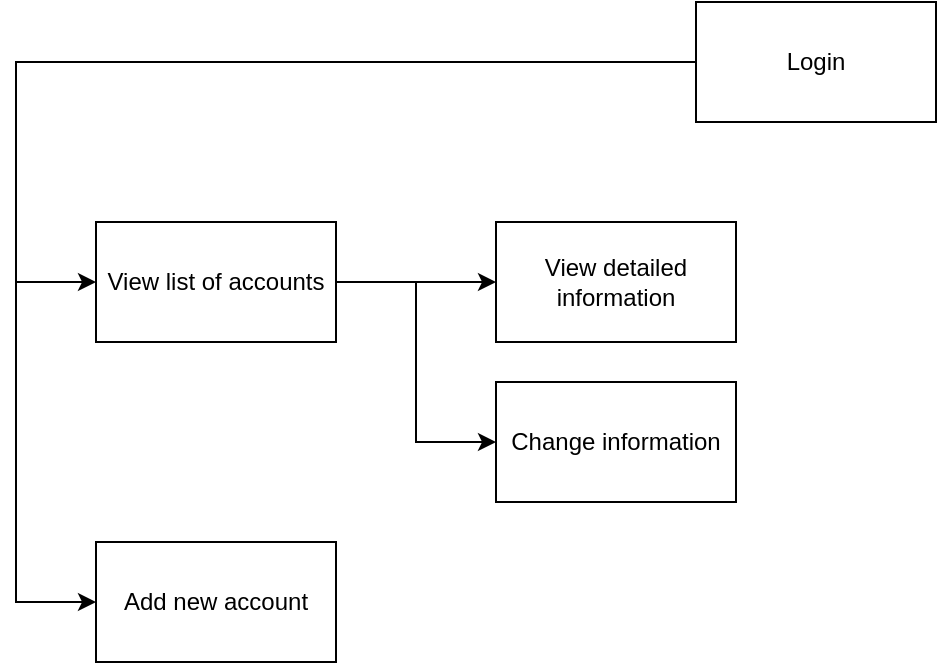 <mxfile version="21.6.6" type="github">
  <diagram name="Page-1" id="8Yc7ZTddkh-oBfE4t_QS">
    <mxGraphModel dx="1199" dy="634" grid="1" gridSize="10" guides="1" tooltips="1" connect="1" arrows="1" fold="1" page="1" pageScale="1" pageWidth="3300" pageHeight="4681" math="0" shadow="0">
      <root>
        <mxCell id="0" />
        <mxCell id="1" parent="0" />
        <mxCell id="1wuQYx5IU5zOUDxHm1Un-1" value="Login" style="rounded=0;whiteSpace=wrap;html=1;" vertex="1" parent="1">
          <mxGeometry x="500" y="130" width="120" height="60" as="geometry" />
        </mxCell>
        <mxCell id="1wuQYx5IU5zOUDxHm1Un-2" value="View list of accounts" style="rounded=0;whiteSpace=wrap;html=1;" vertex="1" parent="1">
          <mxGeometry x="200" y="240" width="120" height="60" as="geometry" />
        </mxCell>
        <mxCell id="1wuQYx5IU5zOUDxHm1Un-3" value="Add new account" style="rounded=0;whiteSpace=wrap;html=1;" vertex="1" parent="1">
          <mxGeometry x="200" y="400" width="120" height="60" as="geometry" />
        </mxCell>
        <mxCell id="1wuQYx5IU5zOUDxHm1Un-4" value="View detailed information" style="rounded=0;whiteSpace=wrap;html=1;" vertex="1" parent="1">
          <mxGeometry x="400" y="240" width="120" height="60" as="geometry" />
        </mxCell>
        <mxCell id="1wuQYx5IU5zOUDxHm1Un-5" value="Change information" style="rounded=0;whiteSpace=wrap;html=1;" vertex="1" parent="1">
          <mxGeometry x="400" y="320" width="120" height="60" as="geometry" />
        </mxCell>
        <mxCell id="1wuQYx5IU5zOUDxHm1Un-6" value="" style="endArrow=classic;html=1;rounded=0;exitX=0;exitY=0.5;exitDx=0;exitDy=0;entryX=0;entryY=0.5;entryDx=0;entryDy=0;" edge="1" parent="1" source="1wuQYx5IU5zOUDxHm1Un-1" target="1wuQYx5IU5zOUDxHm1Un-3">
          <mxGeometry width="50" height="50" relative="1" as="geometry">
            <mxPoint x="350" y="140" as="sourcePoint" />
            <mxPoint x="160" y="430" as="targetPoint" />
            <Array as="points">
              <mxPoint x="160" y="160" />
              <mxPoint x="160" y="430" />
            </Array>
          </mxGeometry>
        </mxCell>
        <mxCell id="1wuQYx5IU5zOUDxHm1Un-7" value="" style="endArrow=classic;html=1;rounded=0;entryX=0;entryY=0.5;entryDx=0;entryDy=0;" edge="1" parent="1" target="1wuQYx5IU5zOUDxHm1Un-2">
          <mxGeometry width="50" height="50" relative="1" as="geometry">
            <mxPoint x="160" y="270" as="sourcePoint" />
            <mxPoint x="140" y="240" as="targetPoint" />
          </mxGeometry>
        </mxCell>
        <mxCell id="1wuQYx5IU5zOUDxHm1Un-8" value="" style="endArrow=classic;html=1;rounded=0;exitX=1;exitY=0.5;exitDx=0;exitDy=0;entryX=0;entryY=0.5;entryDx=0;entryDy=0;" edge="1" parent="1" source="1wuQYx5IU5zOUDxHm1Un-2" target="1wuQYx5IU5zOUDxHm1Un-5">
          <mxGeometry width="50" height="50" relative="1" as="geometry">
            <mxPoint x="330" y="240" as="sourcePoint" />
            <mxPoint x="390" y="370" as="targetPoint" />
            <Array as="points">
              <mxPoint x="360" y="270" />
              <mxPoint x="360" y="350" />
            </Array>
          </mxGeometry>
        </mxCell>
        <mxCell id="1wuQYx5IU5zOUDxHm1Un-9" value="" style="endArrow=classic;html=1;rounded=0;entryX=0;entryY=0.5;entryDx=0;entryDy=0;" edge="1" parent="1" target="1wuQYx5IU5zOUDxHm1Un-4">
          <mxGeometry width="50" height="50" relative="1" as="geometry">
            <mxPoint x="360" y="270" as="sourcePoint" />
            <mxPoint x="400" y="200" as="targetPoint" />
          </mxGeometry>
        </mxCell>
      </root>
    </mxGraphModel>
  </diagram>
</mxfile>
